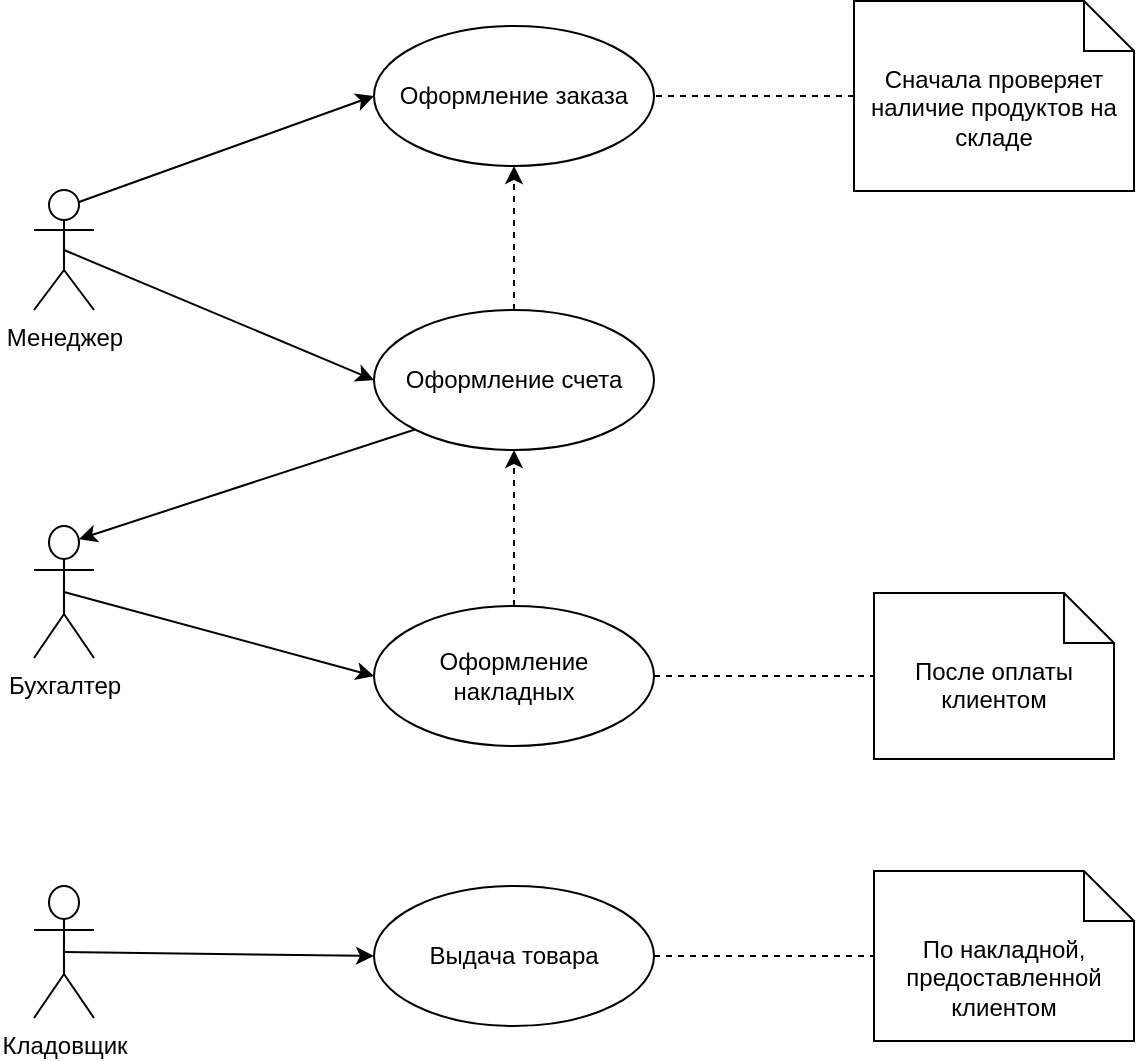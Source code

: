 <mxfile version="15.0.6" type="github" pages="2"><diagram id="grHhk6JO6nEzXWK3I9_y" name="Page-1"><mxGraphModel dx="1038" dy="556" grid="1" gridSize="10" guides="1" tooltips="1" connect="1" arrows="1" fold="1" page="1" pageScale="1" pageWidth="827" pageHeight="1169" math="0" shadow="0"><root><mxCell id="0"/><mxCell id="1" parent="0"/><mxCell id="eEMKXpCmWRPk5_iNfO5g-26" style="orthogonalLoop=1;jettySize=auto;html=1;exitX=0.75;exitY=0.1;exitDx=0;exitDy=0;exitPerimeter=0;entryX=0;entryY=0.5;entryDx=0;entryDy=0;rounded=0;" parent="1" source="eEMKXpCmWRPk5_iNfO5g-9" target="eEMKXpCmWRPk5_iNfO5g-12" edge="1"><mxGeometry relative="1" as="geometry"/></mxCell><mxCell id="eEMKXpCmWRPk5_iNfO5g-27" style="rounded=0;orthogonalLoop=1;jettySize=auto;html=1;exitX=0.5;exitY=0.5;exitDx=0;exitDy=0;exitPerimeter=0;entryX=0;entryY=0.5;entryDx=0;entryDy=0;" parent="1" source="eEMKXpCmWRPk5_iNfO5g-9" target="eEMKXpCmWRPk5_iNfO5g-18" edge="1"><mxGeometry relative="1" as="geometry"/></mxCell><mxCell id="eEMKXpCmWRPk5_iNfO5g-9" value="Менеджер" style="shape=umlActor;verticalLabelPosition=bottom;verticalAlign=top;html=1;" parent="1" vertex="1"><mxGeometry x="160" y="232" width="30" height="60" as="geometry"/></mxCell><mxCell id="eEMKXpCmWRPk5_iNfO5g-30" style="edgeStyle=none;rounded=0;orthogonalLoop=1;jettySize=auto;html=1;exitX=0.5;exitY=0.5;exitDx=0;exitDy=0;exitPerimeter=0;entryX=0;entryY=0.5;entryDx=0;entryDy=0;" parent="1" source="eEMKXpCmWRPk5_iNfO5g-10" target="eEMKXpCmWRPk5_iNfO5g-19" edge="1"><mxGeometry relative="1" as="geometry"/></mxCell><mxCell id="eEMKXpCmWRPk5_iNfO5g-10" value="Бухгалтер" style="shape=umlActor;verticalLabelPosition=bottom;verticalAlign=top;html=1;" parent="1" vertex="1"><mxGeometry x="160" y="400" width="30" height="66" as="geometry"/></mxCell><mxCell id="eEMKXpCmWRPk5_iNfO5g-32" style="edgeStyle=none;rounded=0;orthogonalLoop=1;jettySize=auto;html=1;exitX=0.5;exitY=0.5;exitDx=0;exitDy=0;exitPerimeter=0;entryX=0;entryY=0.5;entryDx=0;entryDy=0;" parent="1" source="eEMKXpCmWRPk5_iNfO5g-11" target="eEMKXpCmWRPk5_iNfO5g-20" edge="1"><mxGeometry relative="1" as="geometry"/></mxCell><mxCell id="eEMKXpCmWRPk5_iNfO5g-11" value="Кладовщик" style="shape=umlActor;verticalLabelPosition=bottom;verticalAlign=top;html=1;" parent="1" vertex="1"><mxGeometry x="160" y="580" width="30" height="66" as="geometry"/></mxCell><mxCell id="eEMKXpCmWRPk5_iNfO5g-12" value="Оформление заказа" style="ellipse;whiteSpace=wrap;html=1;" parent="1" vertex="1"><mxGeometry x="330" y="150" width="140" height="70" as="geometry"/></mxCell><mxCell id="eEMKXpCmWRPk5_iNfO5g-28" style="edgeStyle=none;rounded=0;orthogonalLoop=1;jettySize=auto;html=1;exitX=0.5;exitY=0;exitDx=0;exitDy=0;entryX=0.5;entryY=1;entryDx=0;entryDy=0;dashed=1;" parent="1" source="eEMKXpCmWRPk5_iNfO5g-18" target="eEMKXpCmWRPk5_iNfO5g-12" edge="1"><mxGeometry relative="1" as="geometry"/></mxCell><mxCell id="eEMKXpCmWRPk5_iNfO5g-29" style="edgeStyle=none;rounded=0;orthogonalLoop=1;jettySize=auto;html=1;exitX=0;exitY=1;exitDx=0;exitDy=0;entryX=0.75;entryY=0.1;entryDx=0;entryDy=0;entryPerimeter=0;" parent="1" source="eEMKXpCmWRPk5_iNfO5g-18" target="eEMKXpCmWRPk5_iNfO5g-10" edge="1"><mxGeometry relative="1" as="geometry"/></mxCell><mxCell id="eEMKXpCmWRPk5_iNfO5g-18" value="Оформление счета" style="ellipse;whiteSpace=wrap;html=1;" parent="1" vertex="1"><mxGeometry x="330" y="292" width="140" height="70" as="geometry"/></mxCell><mxCell id="eEMKXpCmWRPk5_iNfO5g-31" style="edgeStyle=none;rounded=0;orthogonalLoop=1;jettySize=auto;html=1;exitX=0.5;exitY=0;exitDx=0;exitDy=0;entryX=0.5;entryY=1;entryDx=0;entryDy=0;dashed=1;" parent="1" source="eEMKXpCmWRPk5_iNfO5g-19" target="eEMKXpCmWRPk5_iNfO5g-18" edge="1"><mxGeometry relative="1" as="geometry"/></mxCell><mxCell id="eEMKXpCmWRPk5_iNfO5g-39" style="edgeStyle=none;rounded=0;orthogonalLoop=1;jettySize=auto;html=1;exitX=1;exitY=0.5;exitDx=0;exitDy=0;entryX=0;entryY=0.5;entryDx=0;entryDy=0;entryPerimeter=0;dashed=1;endArrow=none;endFill=0;" parent="1" source="eEMKXpCmWRPk5_iNfO5g-19" target="eEMKXpCmWRPk5_iNfO5g-36" edge="1"><mxGeometry relative="1" as="geometry"/></mxCell><mxCell id="eEMKXpCmWRPk5_iNfO5g-19" value="Оформление накладных" style="ellipse;whiteSpace=wrap;html=1;" parent="1" vertex="1"><mxGeometry x="330" y="440" width="140" height="70" as="geometry"/></mxCell><mxCell id="eEMKXpCmWRPk5_iNfO5g-40" style="edgeStyle=none;rounded=0;orthogonalLoop=1;jettySize=auto;html=1;exitX=1;exitY=0.5;exitDx=0;exitDy=0;entryX=0;entryY=0.5;entryDx=0;entryDy=0;entryPerimeter=0;dashed=1;endArrow=none;endFill=0;" parent="1" source="eEMKXpCmWRPk5_iNfO5g-20" target="eEMKXpCmWRPk5_iNfO5g-37" edge="1"><mxGeometry relative="1" as="geometry"/></mxCell><mxCell id="eEMKXpCmWRPk5_iNfO5g-20" value="Выдача товара" style="ellipse;whiteSpace=wrap;html=1;" parent="1" vertex="1"><mxGeometry x="330" y="580" width="140" height="70" as="geometry"/></mxCell><mxCell id="eEMKXpCmWRPk5_iNfO5g-38" style="edgeStyle=none;rounded=0;orthogonalLoop=1;jettySize=auto;html=1;exitX=0;exitY=0.5;exitDx=0;exitDy=0;exitPerimeter=0;entryX=1;entryY=0.5;entryDx=0;entryDy=0;endArrow=none;endFill=0;dashed=1;" parent="1" source="eEMKXpCmWRPk5_iNfO5g-35" target="eEMKXpCmWRPk5_iNfO5g-12" edge="1"><mxGeometry relative="1" as="geometry"/></mxCell><mxCell id="eEMKXpCmWRPk5_iNfO5g-35" value="Сначала проверяет наличие продуктов на складе" style="shape=note2;boundedLbl=1;whiteSpace=wrap;html=1;size=25;verticalAlign=top;align=center;rounded=0;shadow=0;glass=0;sketch=0;strokeColor=#000000;" parent="1" vertex="1"><mxGeometry x="570" y="137.5" width="140" height="95" as="geometry"/></mxCell><mxCell id="eEMKXpCmWRPk5_iNfO5g-36" value="После оплаты клиентом" style="shape=note2;boundedLbl=1;whiteSpace=wrap;html=1;size=25;verticalAlign=top;align=center;rounded=0;shadow=0;glass=0;sketch=0;strokeColor=#000000;" parent="1" vertex="1"><mxGeometry x="580" y="433.5" width="120" height="83" as="geometry"/></mxCell><mxCell id="eEMKXpCmWRPk5_iNfO5g-37" value="По накладной, предоставленной клиентом" style="shape=note2;boundedLbl=1;whiteSpace=wrap;html=1;size=25;verticalAlign=top;align=center;rounded=0;shadow=0;glass=0;sketch=0;strokeColor=#000000;" parent="1" vertex="1"><mxGeometry x="580" y="572.5" width="130" height="85" as="geometry"/></mxCell></root></mxGraphModel></diagram><diagram id="PZJxKvJQNqy8wghLuxHb" name="Page-2"><mxGraphModel dx="1038" dy="556" grid="1" gridSize="10" guides="1" tooltips="1" connect="1" arrows="1" fold="1" page="1" pageScale="1" pageWidth="827" pageHeight="1169" math="0" shadow="0"><root><mxCell id="jwjk6DWSjXW33jeZUtQT-0"/><mxCell id="jwjk6DWSjXW33jeZUtQT-1" parent="jwjk6DWSjXW33jeZUtQT-0"/></root></mxGraphModel></diagram></mxfile>
